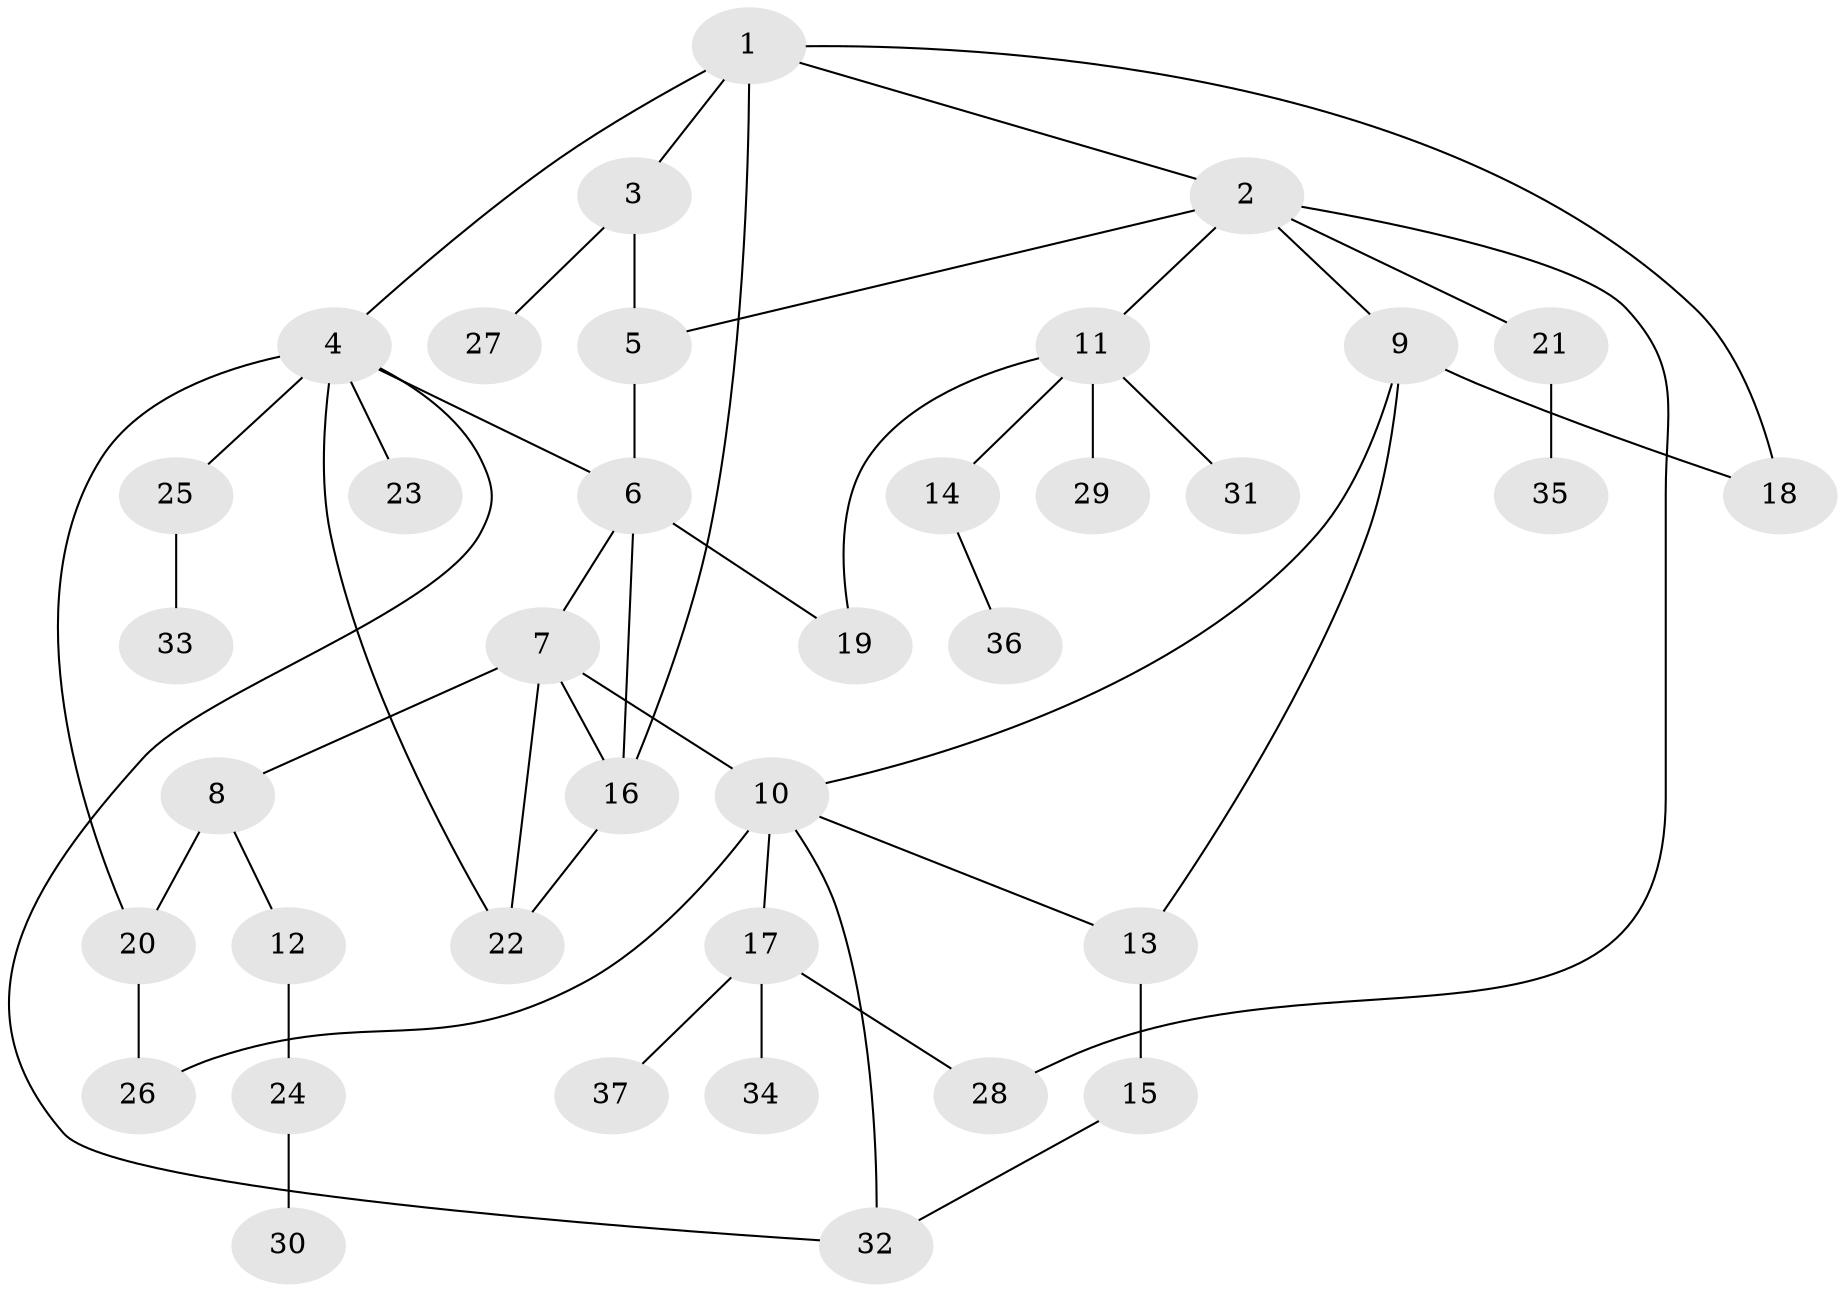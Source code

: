 // original degree distribution, {5: 0.08333333333333333, 7: 0.027777777777777776, 6: 0.041666666666666664, 2: 0.4166666666666667, 4: 0.06944444444444445, 3: 0.041666666666666664, 1: 0.3194444444444444}
// Generated by graph-tools (version 1.1) at 2025/34/03/09/25 02:34:21]
// undirected, 37 vertices, 51 edges
graph export_dot {
graph [start="1"]
  node [color=gray90,style=filled];
  1;
  2;
  3;
  4;
  5;
  6;
  7;
  8;
  9;
  10;
  11;
  12;
  13;
  14;
  15;
  16;
  17;
  18;
  19;
  20;
  21;
  22;
  23;
  24;
  25;
  26;
  27;
  28;
  29;
  30;
  31;
  32;
  33;
  34;
  35;
  36;
  37;
  1 -- 2 [weight=1.0];
  1 -- 3 [weight=1.0];
  1 -- 4 [weight=1.0];
  1 -- 16 [weight=1.0];
  1 -- 18 [weight=1.0];
  2 -- 5 [weight=1.0];
  2 -- 9 [weight=1.0];
  2 -- 11 [weight=1.0];
  2 -- 21 [weight=1.0];
  2 -- 28 [weight=1.0];
  3 -- 5 [weight=2.0];
  3 -- 27 [weight=1.0];
  4 -- 6 [weight=1.0];
  4 -- 20 [weight=1.0];
  4 -- 22 [weight=1.0];
  4 -- 23 [weight=1.0];
  4 -- 25 [weight=1.0];
  4 -- 32 [weight=1.0];
  5 -- 6 [weight=1.0];
  6 -- 7 [weight=1.0];
  6 -- 16 [weight=1.0];
  6 -- 19 [weight=1.0];
  7 -- 8 [weight=1.0];
  7 -- 10 [weight=2.0];
  7 -- 16 [weight=1.0];
  7 -- 22 [weight=1.0];
  8 -- 12 [weight=2.0];
  8 -- 20 [weight=1.0];
  9 -- 10 [weight=1.0];
  9 -- 13 [weight=1.0];
  9 -- 18 [weight=2.0];
  10 -- 13 [weight=1.0];
  10 -- 17 [weight=1.0];
  10 -- 26 [weight=1.0];
  10 -- 32 [weight=1.0];
  11 -- 14 [weight=1.0];
  11 -- 19 [weight=1.0];
  11 -- 29 [weight=1.0];
  11 -- 31 [weight=1.0];
  12 -- 24 [weight=1.0];
  13 -- 15 [weight=1.0];
  14 -- 36 [weight=1.0];
  15 -- 32 [weight=1.0];
  16 -- 22 [weight=1.0];
  17 -- 28 [weight=1.0];
  17 -- 34 [weight=1.0];
  17 -- 37 [weight=1.0];
  20 -- 26 [weight=2.0];
  21 -- 35 [weight=1.0];
  24 -- 30 [weight=1.0];
  25 -- 33 [weight=1.0];
}
